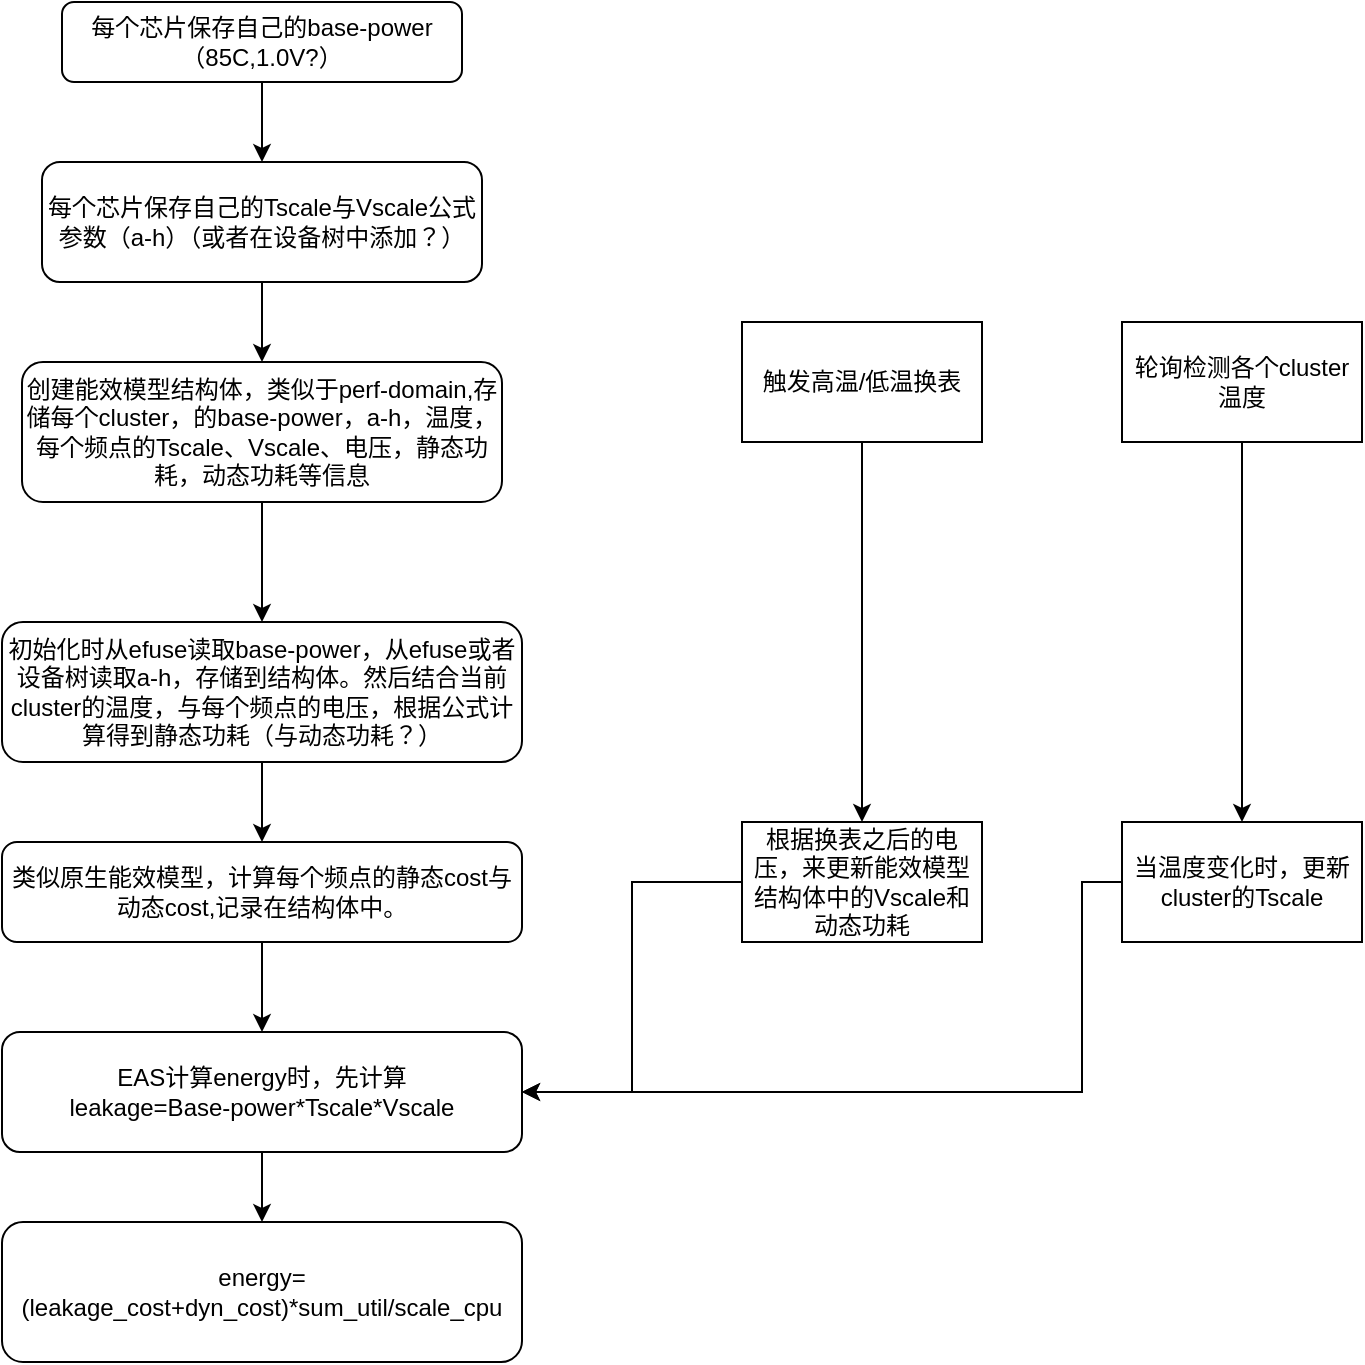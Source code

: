 <mxfile version="24.5.5" type="github">
  <diagram id="C5RBs43oDa-KdzZeNtuy" name="Page-1">
    <mxGraphModel dx="1434" dy="764" grid="1" gridSize="10" guides="1" tooltips="1" connect="1" arrows="1" fold="1" page="1" pageScale="1" pageWidth="827" pageHeight="1169" math="0" shadow="0">
      <root>
        <mxCell id="WIyWlLk6GJQsqaUBKTNV-0" />
        <mxCell id="WIyWlLk6GJQsqaUBKTNV-1" parent="WIyWlLk6GJQsqaUBKTNV-0" />
        <mxCell id="DsjGURephWDPxe0ct4y4-1" value="" style="edgeStyle=orthogonalEdgeStyle;rounded=0;orthogonalLoop=1;jettySize=auto;html=1;" edge="1" parent="WIyWlLk6GJQsqaUBKTNV-1" source="WIyWlLk6GJQsqaUBKTNV-3" target="DsjGURephWDPxe0ct4y4-0">
          <mxGeometry relative="1" as="geometry" />
        </mxCell>
        <mxCell id="WIyWlLk6GJQsqaUBKTNV-3" value="每个芯片保存自己的base-power（85C,1.0V?）" style="rounded=1;whiteSpace=wrap;html=1;fontSize=12;glass=0;strokeWidth=1;shadow=0;" parent="WIyWlLk6GJQsqaUBKTNV-1" vertex="1">
          <mxGeometry x="100" y="70" width="200" height="40" as="geometry" />
        </mxCell>
        <mxCell id="DsjGURephWDPxe0ct4y4-3" value="" style="edgeStyle=orthogonalEdgeStyle;rounded=0;orthogonalLoop=1;jettySize=auto;html=1;" edge="1" parent="WIyWlLk6GJQsqaUBKTNV-1" source="DsjGURephWDPxe0ct4y4-0" target="DsjGURephWDPxe0ct4y4-2">
          <mxGeometry relative="1" as="geometry" />
        </mxCell>
        <mxCell id="DsjGURephWDPxe0ct4y4-0" value="每个芯片保存自己的Tscale与Vscale公式参数（a-h）（或者在设备树中添加？）" style="whiteSpace=wrap;html=1;rounded=1;glass=0;strokeWidth=1;shadow=0;" vertex="1" parent="WIyWlLk6GJQsqaUBKTNV-1">
          <mxGeometry x="90" y="150" width="220" height="60" as="geometry" />
        </mxCell>
        <mxCell id="DsjGURephWDPxe0ct4y4-5" value="" style="edgeStyle=orthogonalEdgeStyle;rounded=0;orthogonalLoop=1;jettySize=auto;html=1;" edge="1" parent="WIyWlLk6GJQsqaUBKTNV-1" source="DsjGURephWDPxe0ct4y4-2" target="DsjGURephWDPxe0ct4y4-4">
          <mxGeometry relative="1" as="geometry" />
        </mxCell>
        <mxCell id="DsjGURephWDPxe0ct4y4-2" value="创建能效模型结构体，类似于perf-domain,存储每个cluster，的base-power，a-h，温度，每个频点的Tscale、Vscale、电压，静态功耗，动态功耗等信息" style="whiteSpace=wrap;html=1;rounded=1;glass=0;strokeWidth=1;shadow=0;" vertex="1" parent="WIyWlLk6GJQsqaUBKTNV-1">
          <mxGeometry x="80" y="250" width="240" height="70" as="geometry" />
        </mxCell>
        <mxCell id="DsjGURephWDPxe0ct4y4-7" value="" style="edgeStyle=orthogonalEdgeStyle;rounded=0;orthogonalLoop=1;jettySize=auto;html=1;" edge="1" parent="WIyWlLk6GJQsqaUBKTNV-1" source="DsjGURephWDPxe0ct4y4-4" target="DsjGURephWDPxe0ct4y4-6">
          <mxGeometry relative="1" as="geometry" />
        </mxCell>
        <mxCell id="DsjGURephWDPxe0ct4y4-4" value="初始化时从efuse读取base-power，从efuse或者设备树读取a-h，存储到结构体。然后结合当前cluster的温度，与每个频点的电压，根据公式计算得到静态功耗（与动态功耗？）" style="whiteSpace=wrap;html=1;rounded=1;glass=0;strokeWidth=1;shadow=0;" vertex="1" parent="WIyWlLk6GJQsqaUBKTNV-1">
          <mxGeometry x="70" y="380" width="260" height="70" as="geometry" />
        </mxCell>
        <mxCell id="DsjGURephWDPxe0ct4y4-20" value="" style="edgeStyle=orthogonalEdgeStyle;rounded=0;orthogonalLoop=1;jettySize=auto;html=1;" edge="1" parent="WIyWlLk6GJQsqaUBKTNV-1" source="DsjGURephWDPxe0ct4y4-6" target="DsjGURephWDPxe0ct4y4-19">
          <mxGeometry relative="1" as="geometry" />
        </mxCell>
        <mxCell id="DsjGURephWDPxe0ct4y4-6" value="类似原生能效模型，计算每个频点的静态cost与动态cost,记录在结构体中。" style="whiteSpace=wrap;html=1;rounded=1;glass=0;strokeWidth=1;shadow=0;" vertex="1" parent="WIyWlLk6GJQsqaUBKTNV-1">
          <mxGeometry x="70" y="490" width="260" height="50" as="geometry" />
        </mxCell>
        <mxCell id="DsjGURephWDPxe0ct4y4-8" value="energy=(leakage_cost+dyn_cost)*sum_util/scale_cpu" style="whiteSpace=wrap;html=1;rounded=1;glass=0;strokeWidth=1;shadow=0;" vertex="1" parent="WIyWlLk6GJQsqaUBKTNV-1">
          <mxGeometry x="70" y="680" width="260" height="70" as="geometry" />
        </mxCell>
        <mxCell id="DsjGURephWDPxe0ct4y4-12" value="" style="edgeStyle=orthogonalEdgeStyle;rounded=0;orthogonalLoop=1;jettySize=auto;html=1;" edge="1" parent="WIyWlLk6GJQsqaUBKTNV-1" source="DsjGURephWDPxe0ct4y4-10" target="DsjGURephWDPxe0ct4y4-11">
          <mxGeometry relative="1" as="geometry" />
        </mxCell>
        <mxCell id="DsjGURephWDPxe0ct4y4-10" value="触发高温/低温换表" style="rounded=0;whiteSpace=wrap;html=1;" vertex="1" parent="WIyWlLk6GJQsqaUBKTNV-1">
          <mxGeometry x="440" y="230" width="120" height="60" as="geometry" />
        </mxCell>
        <mxCell id="DsjGURephWDPxe0ct4y4-13" style="edgeStyle=orthogonalEdgeStyle;rounded=0;orthogonalLoop=1;jettySize=auto;html=1;entryX=1;entryY=0.5;entryDx=0;entryDy=0;" edge="1" parent="WIyWlLk6GJQsqaUBKTNV-1" source="DsjGURephWDPxe0ct4y4-11" target="DsjGURephWDPxe0ct4y4-19">
          <mxGeometry relative="1" as="geometry" />
        </mxCell>
        <mxCell id="DsjGURephWDPxe0ct4y4-11" value="根据换表之后的电压，来更新能效模型结构体中的Vscale&lt;span style=&quot;background-color: initial;&quot;&gt;和动态功耗&lt;/span&gt;" style="rounded=0;whiteSpace=wrap;html=1;" vertex="1" parent="WIyWlLk6GJQsqaUBKTNV-1">
          <mxGeometry x="440" y="480" width="120" height="60" as="geometry" />
        </mxCell>
        <mxCell id="DsjGURephWDPxe0ct4y4-14" value="" style="edgeStyle=orthogonalEdgeStyle;rounded=0;orthogonalLoop=1;jettySize=auto;html=1;" edge="1" parent="WIyWlLk6GJQsqaUBKTNV-1" source="DsjGURephWDPxe0ct4y4-15" target="DsjGURephWDPxe0ct4y4-16">
          <mxGeometry relative="1" as="geometry" />
        </mxCell>
        <mxCell id="DsjGURephWDPxe0ct4y4-15" value="轮询检测各个cluster温度" style="rounded=0;whiteSpace=wrap;html=1;" vertex="1" parent="WIyWlLk6GJQsqaUBKTNV-1">
          <mxGeometry x="630" y="230" width="120" height="60" as="geometry" />
        </mxCell>
        <mxCell id="DsjGURephWDPxe0ct4y4-22" style="edgeStyle=orthogonalEdgeStyle;rounded=0;orthogonalLoop=1;jettySize=auto;html=1;entryX=1;entryY=0.5;entryDx=0;entryDy=0;" edge="1" parent="WIyWlLk6GJQsqaUBKTNV-1" source="DsjGURephWDPxe0ct4y4-16" target="DsjGURephWDPxe0ct4y4-19">
          <mxGeometry relative="1" as="geometry">
            <Array as="points">
              <mxPoint x="610" y="510" />
              <mxPoint x="610" y="615" />
            </Array>
          </mxGeometry>
        </mxCell>
        <mxCell id="DsjGURephWDPxe0ct4y4-16" value="当温度变化时，更新cluster的Tscale" style="rounded=0;whiteSpace=wrap;html=1;" vertex="1" parent="WIyWlLk6GJQsqaUBKTNV-1">
          <mxGeometry x="630" y="480" width="120" height="60" as="geometry" />
        </mxCell>
        <mxCell id="DsjGURephWDPxe0ct4y4-21" value="" style="edgeStyle=orthogonalEdgeStyle;rounded=0;orthogonalLoop=1;jettySize=auto;html=1;" edge="1" parent="WIyWlLk6GJQsqaUBKTNV-1" source="DsjGURephWDPxe0ct4y4-19" target="DsjGURephWDPxe0ct4y4-8">
          <mxGeometry relative="1" as="geometry" />
        </mxCell>
        <mxCell id="DsjGURephWDPxe0ct4y4-19" value="EAS计算energy时，先计算&lt;br&gt;leakage=Base-power*Tscale*Vscale" style="rounded=1;whiteSpace=wrap;html=1;" vertex="1" parent="WIyWlLk6GJQsqaUBKTNV-1">
          <mxGeometry x="70" y="585" width="260" height="60" as="geometry" />
        </mxCell>
      </root>
    </mxGraphModel>
  </diagram>
</mxfile>
